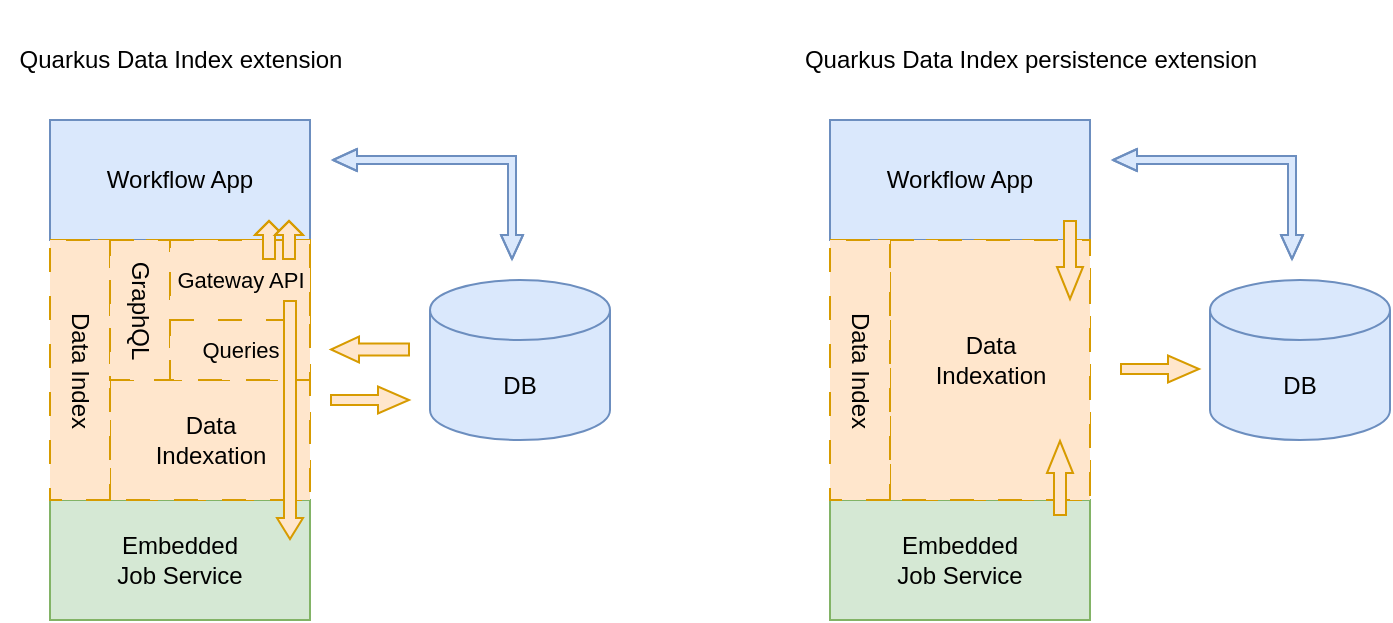 <mxfile version="22.1.5" type="google">
  <diagram name="Page-1" id="SFV0DPMBpy5tl9tK5UpT">
    <mxGraphModel grid="1" page="1" gridSize="10" guides="1" tooltips="1" connect="1" arrows="1" fold="1" pageScale="1" pageWidth="827" pageHeight="1169" math="0" shadow="0">
      <root>
        <mxCell id="0" />
        <mxCell id="1" parent="0" />
        <mxCell id="krKL_mxPOFj_XPniPA5U-5" value="Workflow App" style="rounded=0;whiteSpace=wrap;html=1;fillColor=#dae8fc;strokeColor=#6c8ebf;" vertex="1" parent="1">
          <mxGeometry x="65" y="80" width="130" height="60" as="geometry" />
        </mxCell>
        <mxCell id="krKL_mxPOFj_XPniPA5U-9" value="Embedded&lt;br&gt;Job Service" style="rounded=0;whiteSpace=wrap;html=1;fillColor=#d5e8d4;strokeColor=#82b366;" vertex="1" parent="1">
          <mxGeometry x="65" y="270" width="130" height="60" as="geometry" />
        </mxCell>
        <mxCell id="krKL_mxPOFj_XPniPA5U-17" value="" style="whiteSpace=wrap;html=1;aspect=fixed;fillColor=#ffe6cc;strokeColor=#d79b00;dashed=1;dashPattern=12 12;" vertex="1" parent="1">
          <mxGeometry x="65" y="140" width="130" height="130" as="geometry" />
        </mxCell>
        <mxCell id="krKL_mxPOFj_XPniPA5U-19" value="" style="rounded=0;whiteSpace=wrap;html=1;fillColor=#ffe6cc;strokeColor=#d79b00;dashed=1;dashPattern=12 12;" vertex="1" parent="1">
          <mxGeometry x="95" y="210" width="100" height="60" as="geometry" />
        </mxCell>
        <mxCell id="krKL_mxPOFj_XPniPA5U-21" value="" style="rounded=0;whiteSpace=wrap;html=1;direction=west;fillColor=#ffe6cc;strokeColor=#d79b00;dashed=1;dashPattern=12 12;" vertex="1" parent="1">
          <mxGeometry x="65" y="140" width="30" height="130" as="geometry" />
        </mxCell>
        <mxCell id="krKL_mxPOFj_XPniPA5U-23" value="" style="rounded=0;whiteSpace=wrap;html=1;fillColor=#ffe6cc;strokeColor=#d79b00;dashed=1;dashPattern=12 12;" vertex="1" parent="1">
          <mxGeometry x="95" y="140" width="30" height="70" as="geometry" />
        </mxCell>
        <mxCell id="krKL_mxPOFj_XPniPA5U-25" value="" style="rounded=0;whiteSpace=wrap;html=1;fillColor=#ffe6cc;strokeColor=#d79b00;dashed=1;dashPattern=12 12;" vertex="1" parent="1">
          <mxGeometry x="125" y="180" width="70" height="30" as="geometry" />
        </mxCell>
        <mxCell id="krKL_mxPOFj_XPniPA5U-26" value="" style="rounded=0;whiteSpace=wrap;html=1;fillColor=#ffe6cc;strokeColor=#d79b00;dashed=1;dashPattern=12 12;" vertex="1" parent="1">
          <mxGeometry x="125" y="140" width="70" height="40" as="geometry" />
        </mxCell>
        <mxCell id="krKL_mxPOFj_XPniPA5U-27" value="Data Index" style="text;html=1;align=center;verticalAlign=middle;resizable=0;points=[];autosize=1;rotation=90;dashed=1;dashPattern=12 12;" vertex="1" parent="1">
          <mxGeometry x="40" y="190" width="80" height="30" as="geometry" />
        </mxCell>
        <mxCell id="krKL_mxPOFj_XPniPA5U-28" value="GraphQL" style="text;html=1;align=center;verticalAlign=middle;resizable=0;points=[];autosize=1;rotation=90;dashed=1;dashPattern=12 12;" vertex="1" parent="1">
          <mxGeometry x="75" y="160" width="70" height="30" as="geometry" />
        </mxCell>
        <mxCell id="krKL_mxPOFj_XPniPA5U-29" value="&lt;font style=&quot;font-size: 11px;&quot;&gt;Gateway API&lt;/font&gt;" style="text;html=1;align=center;verticalAlign=middle;resizable=0;points=[];autosize=1;dashed=1;dashPattern=12 12;" vertex="1" parent="1">
          <mxGeometry x="115" y="145" width="90" height="30" as="geometry" />
        </mxCell>
        <mxCell id="krKL_mxPOFj_XPniPA5U-30" value="&lt;font style=&quot;font-size: 11px;&quot;&gt;Queries&lt;/font&gt;" style="text;html=1;align=center;verticalAlign=middle;resizable=0;points=[];autosize=1;dashed=1;dashPattern=12 12;" vertex="1" parent="1">
          <mxGeometry x="130" y="180" width="60" height="30" as="geometry" />
        </mxCell>
        <mxCell id="krKL_mxPOFj_XPniPA5U-31" value="Data&lt;br&gt;Indexation" style="text;html=1;align=center;verticalAlign=middle;resizable=0;points=[];autosize=1;strokeColor=none;fillColor=none;dashed=1;dashPattern=12 12;" vertex="1" parent="1">
          <mxGeometry x="105" y="220" width="80" height="40" as="geometry" />
        </mxCell>
        <mxCell id="krKL_mxPOFj_XPniPA5U-32" value="DB" style="shape=cylinder3;whiteSpace=wrap;html=1;boundedLbl=1;backgroundOutline=1;size=15;fillColor=#dae8fc;strokeColor=#6c8ebf;" vertex="1" parent="1">
          <mxGeometry x="255" y="160" width="90" height="80" as="geometry" />
        </mxCell>
        <mxCell id="awBEOhFoFF5UymR4_-2E-9" value="" style="shape=flexArrow;endArrow=classic;html=1;rounded=0;endWidth=7;endSize=2;width=6;fillColor=#ffe6cc;strokeColor=#d79b00;" edge="1" parent="1">
          <mxGeometry width="50" height="50" relative="1" as="geometry">
            <mxPoint x="174.5" y="150" as="sourcePoint" />
            <mxPoint x="174.5" y="130" as="targetPoint" />
            <Array as="points">
              <mxPoint x="174.5" y="120" />
            </Array>
          </mxGeometry>
        </mxCell>
        <mxCell id="awBEOhFoFF5UymR4_-2E-10" value="" style="shape=flexArrow;endArrow=classic;html=1;rounded=0;endWidth=6;endSize=3.165;width=6;fillColor=#ffe6cc;strokeColor=#d79b00;" edge="1" parent="1">
          <mxGeometry width="50" height="50" relative="1" as="geometry">
            <mxPoint x="185" y="170" as="sourcePoint" />
            <mxPoint x="185" y="290" as="targetPoint" />
          </mxGeometry>
        </mxCell>
        <mxCell id="HVcm6iyR7VjEUGQc1Eu3-1" value="" style="shape=flexArrow;endArrow=classic;startArrow=classic;html=1;rounded=0;width=4;startSize=3.67;endWidth=6;endSize=3.67;startWidth=6;fillColor=#dae8fc;strokeColor=#6c8ebf;" edge="1" parent="1">
          <mxGeometry width="100" height="100" relative="1" as="geometry">
            <mxPoint x="296" y="150" as="sourcePoint" />
            <mxPoint x="206" y="100" as="targetPoint" />
            <Array as="points">
              <mxPoint x="296" y="100" />
            </Array>
          </mxGeometry>
        </mxCell>
        <mxCell id="HVcm6iyR7VjEUGQc1Eu3-3" value="" style="shape=flexArrow;endArrow=classic;html=1;rounded=0;endWidth=7;endSize=2;width=6;fillColor=#ffe6cc;strokeColor=#d79b00;" edge="1" parent="1">
          <mxGeometry width="50" height="50" relative="1" as="geometry">
            <mxPoint x="184.5" y="150" as="sourcePoint" />
            <mxPoint x="184.5" y="130" as="targetPoint" />
            <Array as="points">
              <mxPoint x="184.5" y="120" />
            </Array>
          </mxGeometry>
        </mxCell>
        <mxCell id="HVcm6iyR7VjEUGQc1Eu3-4" value="" style="shape=flexArrow;endArrow=classic;html=1;rounded=0;endWidth=7.5;endSize=4.835;width=5;fillColor=#ffe6cc;strokeColor=#d79b00;" edge="1" parent="1">
          <mxGeometry width="50" height="50" relative="1" as="geometry">
            <mxPoint x="205" y="220" as="sourcePoint" />
            <mxPoint x="245" y="220" as="targetPoint" />
            <Array as="points">
              <mxPoint x="205" y="220" />
            </Array>
          </mxGeometry>
        </mxCell>
        <mxCell id="HVcm6iyR7VjEUGQc1Eu3-6" value="" style="shape=flexArrow;endArrow=classic;html=1;rounded=0;endWidth=6;endSize=4.335;width=6;fillColor=#ffe6cc;strokeColor=#d79b00;" edge="1" parent="1">
          <mxGeometry width="50" height="50" relative="1" as="geometry">
            <mxPoint x="245" y="194.75" as="sourcePoint" />
            <mxPoint x="205" y="194.75" as="targetPoint" />
            <Array as="points" />
          </mxGeometry>
        </mxCell>
        <mxCell id="VF8lxwO4uiRA0CJFKEZP-1" value="Workflow App" style="rounded=0;whiteSpace=wrap;html=1;fillColor=#dae8fc;strokeColor=#6c8ebf;" vertex="1" parent="1">
          <mxGeometry x="455" y="80" width="130" height="60" as="geometry" />
        </mxCell>
        <mxCell id="VF8lxwO4uiRA0CJFKEZP-2" value="Embedded&lt;br&gt;Job Service" style="rounded=0;whiteSpace=wrap;html=1;fillColor=#d5e8d4;strokeColor=#82b366;" vertex="1" parent="1">
          <mxGeometry x="455" y="270" width="130" height="60" as="geometry" />
        </mxCell>
        <mxCell id="VF8lxwO4uiRA0CJFKEZP-3" value="" style="whiteSpace=wrap;html=1;aspect=fixed;fillColor=#ffe6cc;strokeColor=#d79b00;dashed=1;dashPattern=12 12;" vertex="1" parent="1">
          <mxGeometry x="455" y="140" width="130" height="130" as="geometry" />
        </mxCell>
        <mxCell id="VF8lxwO4uiRA0CJFKEZP-4" value="" style="rounded=0;whiteSpace=wrap;html=1;fillColor=#ffe6cc;strokeColor=#d79b00;dashed=1;dashPattern=12 12;" vertex="1" parent="1">
          <mxGeometry x="485" y="140" width="100" height="130" as="geometry" />
        </mxCell>
        <mxCell id="VF8lxwO4uiRA0CJFKEZP-5" value="" style="rounded=0;whiteSpace=wrap;html=1;direction=west;fillColor=#ffe6cc;strokeColor=#d79b00;dashed=1;dashPattern=12 12;" vertex="1" parent="1">
          <mxGeometry x="455" y="140" width="30" height="130" as="geometry" />
        </mxCell>
        <mxCell id="VF8lxwO4uiRA0CJFKEZP-9" value="Data Index" style="text;html=1;align=center;verticalAlign=middle;resizable=0;points=[];autosize=1;rotation=90;dashed=1;dashPattern=12 12;" vertex="1" parent="1">
          <mxGeometry x="430" y="190" width="80" height="30" as="geometry" />
        </mxCell>
        <mxCell id="VF8lxwO4uiRA0CJFKEZP-13" value="Data&lt;br&gt;Indexation" style="text;html=1;align=center;verticalAlign=middle;resizable=0;points=[];autosize=1;strokeColor=none;fillColor=none;dashed=1;dashPattern=12 12;" vertex="1" parent="1">
          <mxGeometry x="495" y="180" width="80" height="40" as="geometry" />
        </mxCell>
        <mxCell id="VF8lxwO4uiRA0CJFKEZP-14" value="DB" style="shape=cylinder3;whiteSpace=wrap;html=1;boundedLbl=1;backgroundOutline=1;size=15;fillColor=#dae8fc;strokeColor=#6c8ebf;" vertex="1" parent="1">
          <mxGeometry x="645" y="160" width="90" height="80" as="geometry" />
        </mxCell>
        <mxCell id="VF8lxwO4uiRA0CJFKEZP-17" value="" style="shape=flexArrow;endArrow=classic;startArrow=classic;html=1;rounded=0;width=4;startSize=3.67;endWidth=6;endSize=3.67;startWidth=6;fillColor=#dae8fc;strokeColor=#6c8ebf;" edge="1" parent="1">
          <mxGeometry width="100" height="100" relative="1" as="geometry">
            <mxPoint x="686" y="150" as="sourcePoint" />
            <mxPoint x="596" y="100" as="targetPoint" />
            <Array as="points">
              <mxPoint x="686" y="100" />
            </Array>
          </mxGeometry>
        </mxCell>
        <mxCell id="VF8lxwO4uiRA0CJFKEZP-19" value="" style="shape=flexArrow;endArrow=classic;html=1;rounded=0;endWidth=7.5;endSize=4.835;width=5;fillColor=#ffe6cc;strokeColor=#d79b00;" edge="1" parent="1">
          <mxGeometry width="50" height="50" relative="1" as="geometry">
            <mxPoint x="600" y="204.5" as="sourcePoint" />
            <mxPoint x="640" y="204.5" as="targetPoint" />
            <Array as="points">
              <mxPoint x="600" y="204.5" />
            </Array>
          </mxGeometry>
        </mxCell>
        <mxCell id="VF8lxwO4uiRA0CJFKEZP-21" value="&lt;div style=&quot;font-family: &amp;quot;JetBrains Mono&amp;quot;, monospace; font-size: 9.8pt;&quot;&gt;&lt;pre style=&quot;&quot;&gt;&lt;br&gt;&lt;/pre&gt;&lt;/div&gt;" style="text;html=1;align=center;verticalAlign=middle;resizable=0;points=[];autosize=1;strokeColor=none;fillColor=none;dashed=1;dashPattern=12 12;" vertex="1" parent="1">
          <mxGeometry x="185" y="20" width="20" height="60" as="geometry" />
        </mxCell>
        <mxCell id="VF8lxwO4uiRA0CJFKEZP-22" value="Quarkus Data Index extension" style="text;html=1;align=center;verticalAlign=middle;resizable=0;points=[];autosize=1;strokeColor=none;fillColor=none;" vertex="1" parent="1">
          <mxGeometry x="40" y="35" width="180" height="30" as="geometry" />
        </mxCell>
        <mxCell id="VF8lxwO4uiRA0CJFKEZP-23" value="Quarkus Data Index&amp;nbsp;persistence extension" style="text;html=1;align=center;verticalAlign=middle;resizable=0;points=[];autosize=1;strokeColor=none;fillColor=none;" vertex="1" parent="1">
          <mxGeometry x="430" y="35" width="250" height="30" as="geometry" />
        </mxCell>
        <mxCell id="VF8lxwO4uiRA0CJFKEZP-25" value="" style="shape=flexArrow;endArrow=classic;html=1;rounded=0;endWidth=6;endSize=5;width=6;fillColor=#ffe6cc;strokeColor=#d79b00;" edge="1" parent="1">
          <mxGeometry width="50" height="50" relative="1" as="geometry">
            <mxPoint x="570" y="278" as="sourcePoint" />
            <mxPoint x="570" y="240" as="targetPoint" />
            <Array as="points" />
          </mxGeometry>
        </mxCell>
        <mxCell id="VF8lxwO4uiRA0CJFKEZP-26" value="" style="shape=flexArrow;endArrow=classic;html=1;rounded=0;endWidth=6;endSize=5;width=6;fillColor=#ffe6cc;strokeColor=#d79b00;" edge="1" parent="1">
          <mxGeometry width="50" height="50" relative="1" as="geometry">
            <mxPoint x="575" y="130" as="sourcePoint" />
            <mxPoint x="575" y="170" as="targetPoint" />
          </mxGeometry>
        </mxCell>
      </root>
    </mxGraphModel>
  </diagram>
</mxfile>
